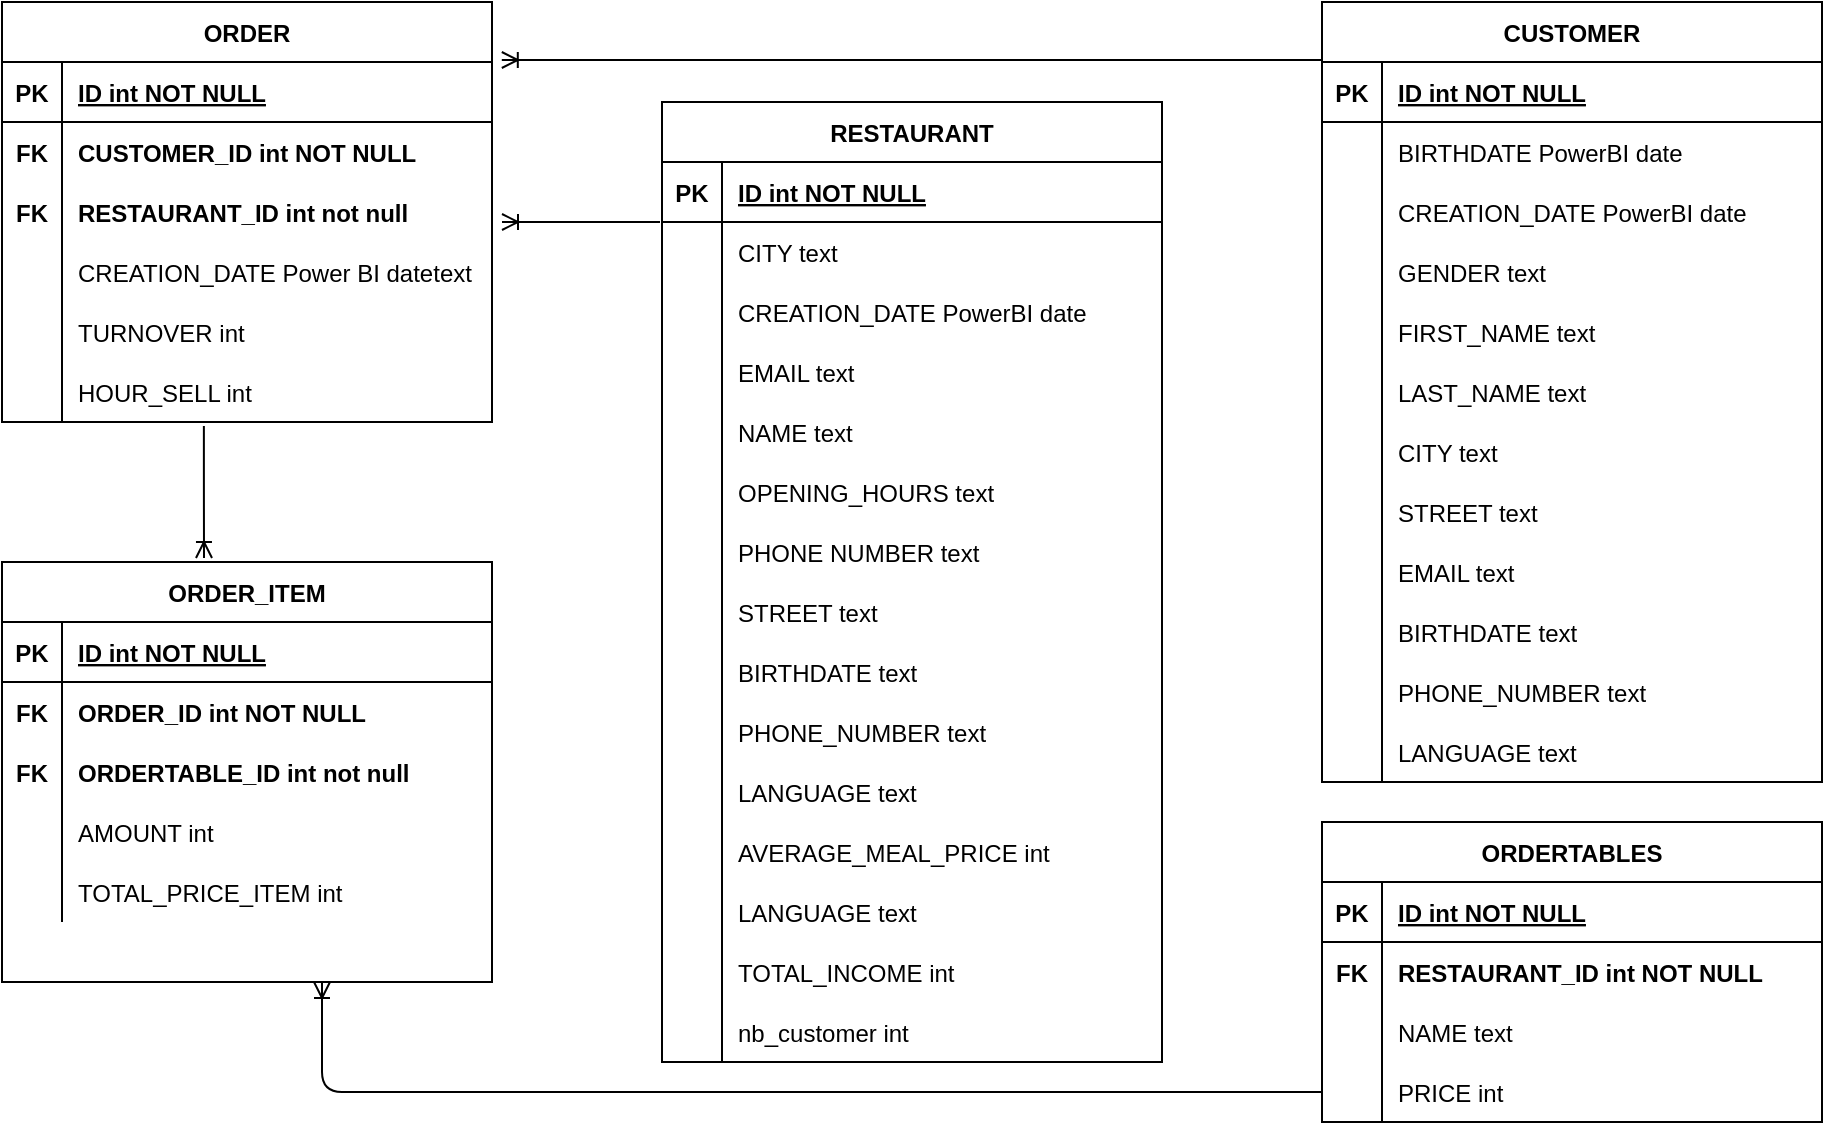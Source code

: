 <mxfile version="13.7.9" type="device"><diagram id="R2lEEEUBdFMjLlhIrx00" name="Page-1"><mxGraphModel dx="934" dy="414" grid="1" gridSize="10" guides="1" tooltips="1" connect="1" arrows="1" fold="1" page="1" pageScale="1" pageWidth="850" pageHeight="1100" math="0" shadow="0" extFonts="Permanent Marker^https://fonts.googleapis.com/css?family=Permanent+Marker"><root><mxCell id="0"/><mxCell id="1" parent="0"/><mxCell id="JNFX_p8XWVKPmZGVdR_Q-1" value="ORDER_ITEM" style="shape=table;startSize=30;container=1;collapsible=1;childLayout=tableLayout;fixedRows=1;rowLines=0;fontStyle=1;align=center;resizeLast=1;" parent="1" vertex="1"><mxGeometry x="160" y="400" width="245" height="210" as="geometry"/></mxCell><mxCell id="JNFX_p8XWVKPmZGVdR_Q-2" value="" style="shape=partialRectangle;collapsible=0;dropTarget=0;pointerEvents=0;fillColor=none;points=[[0,0.5],[1,0.5]];portConstraint=eastwest;top=0;left=0;right=0;bottom=1;" parent="JNFX_p8XWVKPmZGVdR_Q-1" vertex="1"><mxGeometry y="30" width="245" height="30" as="geometry"/></mxCell><mxCell id="JNFX_p8XWVKPmZGVdR_Q-3" value="PK" style="shape=partialRectangle;overflow=hidden;connectable=0;fillColor=none;top=0;left=0;bottom=0;right=0;fontStyle=1;" parent="JNFX_p8XWVKPmZGVdR_Q-2" vertex="1"><mxGeometry width="30" height="30" as="geometry"/></mxCell><mxCell id="JNFX_p8XWVKPmZGVdR_Q-4" value="ID int NOT NULL " style="shape=partialRectangle;overflow=hidden;connectable=0;fillColor=none;top=0;left=0;bottom=0;right=0;align=left;spacingLeft=6;fontStyle=5;" parent="JNFX_p8XWVKPmZGVdR_Q-2" vertex="1"><mxGeometry x="30" width="215" height="30" as="geometry"/></mxCell><mxCell id="JNFX_p8XWVKPmZGVdR_Q-5" value="" style="shape=partialRectangle;collapsible=0;dropTarget=0;pointerEvents=0;fillColor=none;points=[[0,0.5],[1,0.5]];portConstraint=eastwest;top=0;left=0;right=0;bottom=0;" parent="JNFX_p8XWVKPmZGVdR_Q-1" vertex="1"><mxGeometry y="60" width="245" height="30" as="geometry"/></mxCell><mxCell id="JNFX_p8XWVKPmZGVdR_Q-6" value="FK" style="shape=partialRectangle;overflow=hidden;connectable=0;fillColor=none;top=0;left=0;bottom=0;right=0;fontStyle=1" parent="JNFX_p8XWVKPmZGVdR_Q-5" vertex="1"><mxGeometry width="30" height="30" as="geometry"/></mxCell><mxCell id="JNFX_p8XWVKPmZGVdR_Q-7" value="ORDER_ID int NOT NULL" style="shape=partialRectangle;overflow=hidden;connectable=0;fillColor=none;top=0;left=0;bottom=0;right=0;align=left;spacingLeft=6;fontStyle=1" parent="JNFX_p8XWVKPmZGVdR_Q-5" vertex="1"><mxGeometry x="30" width="215" height="30" as="geometry"/></mxCell><mxCell id="JNFX_p8XWVKPmZGVdR_Q-8" value="" style="shape=partialRectangle;collapsible=0;dropTarget=0;pointerEvents=0;fillColor=none;points=[[0,0.5],[1,0.5]];portConstraint=eastwest;top=0;left=0;right=0;bottom=0;" parent="JNFX_p8XWVKPmZGVdR_Q-1" vertex="1"><mxGeometry y="90" width="245" height="30" as="geometry"/></mxCell><mxCell id="JNFX_p8XWVKPmZGVdR_Q-9" value="FK" style="shape=partialRectangle;overflow=hidden;connectable=0;fillColor=none;top=0;left=0;bottom=0;right=0;fontStyle=1" parent="JNFX_p8XWVKPmZGVdR_Q-8" vertex="1"><mxGeometry width="30" height="30" as="geometry"/></mxCell><mxCell id="JNFX_p8XWVKPmZGVdR_Q-10" value="ORDERTABLE_ID int not null" style="shape=partialRectangle;overflow=hidden;connectable=0;fillColor=none;top=0;left=0;bottom=0;right=0;align=left;spacingLeft=6;fontStyle=1" parent="JNFX_p8XWVKPmZGVdR_Q-8" vertex="1"><mxGeometry x="30" width="215" height="30" as="geometry"/></mxCell><mxCell id="JNFX_p8XWVKPmZGVdR_Q-11" value="" style="shape=partialRectangle;collapsible=0;dropTarget=0;pointerEvents=0;fillColor=none;points=[[0,0.5],[1,0.5]];portConstraint=eastwest;top=0;left=0;right=0;bottom=0;" parent="JNFX_p8XWVKPmZGVdR_Q-1" vertex="1"><mxGeometry y="120" width="245" height="30" as="geometry"/></mxCell><mxCell id="JNFX_p8XWVKPmZGVdR_Q-12" value="" style="shape=partialRectangle;overflow=hidden;connectable=0;fillColor=none;top=0;left=0;bottom=0;right=0;" parent="JNFX_p8XWVKPmZGVdR_Q-11" vertex="1"><mxGeometry width="30" height="30" as="geometry"/></mxCell><mxCell id="JNFX_p8XWVKPmZGVdR_Q-13" value="AMOUNT int" style="shape=partialRectangle;overflow=hidden;connectable=0;fillColor=none;top=0;left=0;bottom=0;right=0;align=left;spacingLeft=6;" parent="JNFX_p8XWVKPmZGVdR_Q-11" vertex="1"><mxGeometry x="30" width="215" height="30" as="geometry"/></mxCell><mxCell id="JNFX_p8XWVKPmZGVdR_Q-14" value="" style="shape=partialRectangle;collapsible=0;dropTarget=0;pointerEvents=0;fillColor=none;points=[[0,0.5],[1,0.5]];portConstraint=eastwest;top=0;left=0;right=0;bottom=0;" parent="JNFX_p8XWVKPmZGVdR_Q-1" vertex="1"><mxGeometry y="150" width="245" height="30" as="geometry"/></mxCell><mxCell id="JNFX_p8XWVKPmZGVdR_Q-15" value="" style="shape=partialRectangle;overflow=hidden;connectable=0;fillColor=none;top=0;left=0;bottom=0;right=0;" parent="JNFX_p8XWVKPmZGVdR_Q-14" vertex="1"><mxGeometry width="30" height="30" as="geometry"/></mxCell><mxCell id="JNFX_p8XWVKPmZGVdR_Q-16" value="TOTAL_PRICE_ITEM int" style="shape=partialRectangle;overflow=hidden;connectable=0;fillColor=none;top=0;left=0;bottom=0;right=0;align=left;spacingLeft=6;" parent="JNFX_p8XWVKPmZGVdR_Q-14" vertex="1"><mxGeometry x="30" width="215" height="30" as="geometry"/></mxCell><mxCell id="WgyFow9xx69quQtlcq83-114" value="" style="edgeStyle=elbowEdgeStyle;fontSize=12;html=1;endArrow=ERoneToMany;elbow=vertical;exitX=0.008;exitY=-0.033;exitDx=0;exitDy=0;exitPerimeter=0;entryX=1.02;entryY=-0.033;entryDx=0;entryDy=0;entryPerimeter=0;" parent="1" source="C-vyLk0tnHw3VtMMgP7b-3" target="WgyFow9xx69quQtlcq83-2" edge="1"><mxGeometry width="100" height="100" relative="1" as="geometry"><mxPoint x="810" y="150" as="sourcePoint"/><mxPoint x="410" y="140" as="targetPoint"/><Array as="points"><mxPoint x="620" y="149"/><mxPoint x="440" y="410"/></Array></mxGeometry></mxCell><mxCell id="JNFX_p8XWVKPmZGVdR_Q-17" value="" style="edgeStyle=elbowEdgeStyle;fontSize=12;html=1;endArrow=ERoneToMany;elbow=vertical;exitX=0.412;exitY=1.067;exitDx=0;exitDy=0;exitPerimeter=0;" parent="1" edge="1" source="qbh83k2LQvHZfN5TnBuP-1"><mxGeometry width="100" height="100" relative="1" as="geometry"><mxPoint x="261" y="364" as="sourcePoint"/><mxPoint x="261" y="398" as="targetPoint"/><Array as="points"><mxPoint x="380" y="364"/><mxPoint x="450" y="420"/></Array></mxGeometry></mxCell><mxCell id="C-vyLk0tnHw3VtMMgP7b-2" value="CUSTOMER" style="shape=table;startSize=30;container=1;collapsible=1;childLayout=tableLayout;fixedRows=1;rowLines=0;fontStyle=1;align=center;resizeLast=1;" parent="1" vertex="1"><mxGeometry x="820" y="120" width="250" height="390" as="geometry"><mxRectangle x="450" y="120" width="110" height="30" as="alternateBounds"/></mxGeometry></mxCell><mxCell id="C-vyLk0tnHw3VtMMgP7b-3" value="" style="shape=partialRectangle;collapsible=0;dropTarget=0;pointerEvents=0;fillColor=none;points=[[0,0.5],[1,0.5]];portConstraint=eastwest;top=0;left=0;right=0;bottom=1;" parent="C-vyLk0tnHw3VtMMgP7b-2" vertex="1"><mxGeometry y="30" width="250" height="30" as="geometry"/></mxCell><mxCell id="C-vyLk0tnHw3VtMMgP7b-4" value="PK" style="shape=partialRectangle;overflow=hidden;connectable=0;fillColor=none;top=0;left=0;bottom=0;right=0;fontStyle=1;" parent="C-vyLk0tnHw3VtMMgP7b-3" vertex="1"><mxGeometry width="30" height="30" as="geometry"/></mxCell><mxCell id="C-vyLk0tnHw3VtMMgP7b-5" value="ID int NOT NULL " style="shape=partialRectangle;overflow=hidden;connectable=0;fillColor=none;top=0;left=0;bottom=0;right=0;align=left;spacingLeft=6;fontStyle=5;" parent="C-vyLk0tnHw3VtMMgP7b-3" vertex="1"><mxGeometry x="30" width="220" height="30" as="geometry"/></mxCell><mxCell id="C-vyLk0tnHw3VtMMgP7b-6" value="" style="shape=partialRectangle;collapsible=0;dropTarget=0;pointerEvents=0;fillColor=none;points=[[0,0.5],[1,0.5]];portConstraint=eastwest;top=0;left=0;right=0;bottom=0;" parent="C-vyLk0tnHw3VtMMgP7b-2" vertex="1"><mxGeometry y="60" width="250" height="30" as="geometry"/></mxCell><mxCell id="C-vyLk0tnHw3VtMMgP7b-7" value="" style="shape=partialRectangle;overflow=hidden;connectable=0;fillColor=none;top=0;left=0;bottom=0;right=0;" parent="C-vyLk0tnHw3VtMMgP7b-6" vertex="1"><mxGeometry width="30" height="30" as="geometry"/></mxCell><mxCell id="C-vyLk0tnHw3VtMMgP7b-8" value="BIRTHDATE PowerBI date" style="shape=partialRectangle;overflow=hidden;connectable=0;fillColor=none;top=0;left=0;bottom=0;right=0;align=left;spacingLeft=6;" parent="C-vyLk0tnHw3VtMMgP7b-6" vertex="1"><mxGeometry x="30" width="220" height="30" as="geometry"/></mxCell><mxCell id="C-vyLk0tnHw3VtMMgP7b-9" value="" style="shape=partialRectangle;collapsible=0;dropTarget=0;pointerEvents=0;fillColor=none;points=[[0,0.5],[1,0.5]];portConstraint=eastwest;top=0;left=0;right=0;bottom=0;" parent="C-vyLk0tnHw3VtMMgP7b-2" vertex="1"><mxGeometry y="90" width="250" height="30" as="geometry"/></mxCell><mxCell id="C-vyLk0tnHw3VtMMgP7b-10" value="" style="shape=partialRectangle;overflow=hidden;connectable=0;fillColor=none;top=0;left=0;bottom=0;right=0;" parent="C-vyLk0tnHw3VtMMgP7b-9" vertex="1"><mxGeometry width="30" height="30" as="geometry"/></mxCell><mxCell id="C-vyLk0tnHw3VtMMgP7b-11" value="CREATION_DATE PowerBI date" style="shape=partialRectangle;overflow=hidden;connectable=0;fillColor=none;top=0;left=0;bottom=0;right=0;align=left;spacingLeft=6;" parent="C-vyLk0tnHw3VtMMgP7b-9" vertex="1"><mxGeometry x="30" width="220" height="30" as="geometry"/></mxCell><mxCell id="WgyFow9xx69quQtlcq83-53" value="" style="shape=partialRectangle;collapsible=0;dropTarget=0;pointerEvents=0;fillColor=none;points=[[0,0.5],[1,0.5]];portConstraint=eastwest;top=0;left=0;right=0;bottom=0;" parent="C-vyLk0tnHw3VtMMgP7b-2" vertex="1"><mxGeometry y="120" width="250" height="30" as="geometry"/></mxCell><mxCell id="WgyFow9xx69quQtlcq83-54" value="" style="shape=partialRectangle;overflow=hidden;connectable=0;fillColor=none;top=0;left=0;bottom=0;right=0;" parent="WgyFow9xx69quQtlcq83-53" vertex="1"><mxGeometry width="30" height="30" as="geometry"/></mxCell><mxCell id="WgyFow9xx69quQtlcq83-55" value="GENDER text" style="shape=partialRectangle;overflow=hidden;connectable=0;fillColor=none;top=0;left=0;bottom=0;right=0;align=left;spacingLeft=6;" parent="WgyFow9xx69quQtlcq83-53" vertex="1"><mxGeometry x="30" width="220" height="30" as="geometry"/></mxCell><mxCell id="WgyFow9xx69quQtlcq83-56" value="" style="shape=partialRectangle;collapsible=0;dropTarget=0;pointerEvents=0;fillColor=none;points=[[0,0.5],[1,0.5]];portConstraint=eastwest;top=0;left=0;right=0;bottom=0;" parent="C-vyLk0tnHw3VtMMgP7b-2" vertex="1"><mxGeometry y="150" width="250" height="30" as="geometry"/></mxCell><mxCell id="WgyFow9xx69quQtlcq83-57" value="" style="shape=partialRectangle;overflow=hidden;connectable=0;fillColor=none;top=0;left=0;bottom=0;right=0;" parent="WgyFow9xx69quQtlcq83-56" vertex="1"><mxGeometry width="30" height="30" as="geometry"/></mxCell><mxCell id="WgyFow9xx69quQtlcq83-58" value="FIRST_NAME text" style="shape=partialRectangle;overflow=hidden;connectable=0;fillColor=none;top=0;left=0;bottom=0;right=0;align=left;spacingLeft=6;" parent="WgyFow9xx69quQtlcq83-56" vertex="1"><mxGeometry x="30" width="220" height="30" as="geometry"/></mxCell><mxCell id="WgyFow9xx69quQtlcq83-59" value="" style="shape=partialRectangle;collapsible=0;dropTarget=0;pointerEvents=0;fillColor=none;points=[[0,0.5],[1,0.5]];portConstraint=eastwest;top=0;left=0;right=0;bottom=0;" parent="C-vyLk0tnHw3VtMMgP7b-2" vertex="1"><mxGeometry y="180" width="250" height="30" as="geometry"/></mxCell><mxCell id="WgyFow9xx69quQtlcq83-60" value="" style="shape=partialRectangle;overflow=hidden;connectable=0;fillColor=none;top=0;left=0;bottom=0;right=0;" parent="WgyFow9xx69quQtlcq83-59" vertex="1"><mxGeometry width="30" height="30" as="geometry"/></mxCell><mxCell id="WgyFow9xx69quQtlcq83-61" value="LAST_NAME text" style="shape=partialRectangle;overflow=hidden;connectable=0;fillColor=none;top=0;left=0;bottom=0;right=0;align=left;spacingLeft=6;" parent="WgyFow9xx69quQtlcq83-59" vertex="1"><mxGeometry x="30" width="220" height="30" as="geometry"/></mxCell><mxCell id="WgyFow9xx69quQtlcq83-81" value="" style="shape=partialRectangle;collapsible=0;dropTarget=0;pointerEvents=0;fillColor=none;points=[[0,0.5],[1,0.5]];portConstraint=eastwest;top=0;left=0;right=0;bottom=0;" parent="C-vyLk0tnHw3VtMMgP7b-2" vertex="1"><mxGeometry y="210" width="250" height="30" as="geometry"/></mxCell><mxCell id="WgyFow9xx69quQtlcq83-82" value="" style="shape=partialRectangle;overflow=hidden;connectable=0;fillColor=none;top=0;left=0;bottom=0;right=0;" parent="WgyFow9xx69quQtlcq83-81" vertex="1"><mxGeometry width="30" height="30" as="geometry"/></mxCell><mxCell id="WgyFow9xx69quQtlcq83-83" value="CITY text" style="shape=partialRectangle;overflow=hidden;connectable=0;fillColor=none;top=0;left=0;bottom=0;right=0;align=left;spacingLeft=6;" parent="WgyFow9xx69quQtlcq83-81" vertex="1"><mxGeometry x="30" width="220" height="30" as="geometry"/></mxCell><mxCell id="WgyFow9xx69quQtlcq83-84" value="" style="shape=partialRectangle;collapsible=0;dropTarget=0;pointerEvents=0;fillColor=none;points=[[0,0.5],[1,0.5]];portConstraint=eastwest;top=0;left=0;right=0;bottom=0;" parent="C-vyLk0tnHw3VtMMgP7b-2" vertex="1"><mxGeometry y="240" width="250" height="30" as="geometry"/></mxCell><mxCell id="WgyFow9xx69quQtlcq83-85" value="" style="shape=partialRectangle;overflow=hidden;connectable=0;fillColor=none;top=0;left=0;bottom=0;right=0;" parent="WgyFow9xx69quQtlcq83-84" vertex="1"><mxGeometry width="30" height="30" as="geometry"/></mxCell><mxCell id="WgyFow9xx69quQtlcq83-86" value="STREET text" style="shape=partialRectangle;overflow=hidden;connectable=0;fillColor=none;top=0;left=0;bottom=0;right=0;align=left;spacingLeft=6;" parent="WgyFow9xx69quQtlcq83-84" vertex="1"><mxGeometry x="30" width="220" height="30" as="geometry"/></mxCell><mxCell id="WgyFow9xx69quQtlcq83-87" value="" style="shape=partialRectangle;collapsible=0;dropTarget=0;pointerEvents=0;fillColor=none;points=[[0,0.5],[1,0.5]];portConstraint=eastwest;top=0;left=0;right=0;bottom=0;" parent="C-vyLk0tnHw3VtMMgP7b-2" vertex="1"><mxGeometry y="270" width="250" height="30" as="geometry"/></mxCell><mxCell id="WgyFow9xx69quQtlcq83-88" value="" style="shape=partialRectangle;overflow=hidden;connectable=0;fillColor=none;top=0;left=0;bottom=0;right=0;" parent="WgyFow9xx69quQtlcq83-87" vertex="1"><mxGeometry width="30" height="30" as="geometry"/></mxCell><mxCell id="WgyFow9xx69quQtlcq83-89" value="EMAIL text" style="shape=partialRectangle;overflow=hidden;connectable=0;fillColor=none;top=0;left=0;bottom=0;right=0;align=left;spacingLeft=6;" parent="WgyFow9xx69quQtlcq83-87" vertex="1"><mxGeometry x="30" width="220" height="30" as="geometry"/></mxCell><mxCell id="WgyFow9xx69quQtlcq83-90" value="" style="shape=partialRectangle;collapsible=0;dropTarget=0;pointerEvents=0;fillColor=none;points=[[0,0.5],[1,0.5]];portConstraint=eastwest;top=0;left=0;right=0;bottom=0;" parent="C-vyLk0tnHw3VtMMgP7b-2" vertex="1"><mxGeometry y="300" width="250" height="30" as="geometry"/></mxCell><mxCell id="WgyFow9xx69quQtlcq83-91" value="" style="shape=partialRectangle;overflow=hidden;connectable=0;fillColor=none;top=0;left=0;bottom=0;right=0;" parent="WgyFow9xx69quQtlcq83-90" vertex="1"><mxGeometry width="30" height="30" as="geometry"/></mxCell><mxCell id="WgyFow9xx69quQtlcq83-92" value="BIRTHDATE text" style="shape=partialRectangle;overflow=hidden;connectable=0;fillColor=none;top=0;left=0;bottom=0;right=0;align=left;spacingLeft=6;" parent="WgyFow9xx69quQtlcq83-90" vertex="1"><mxGeometry x="30" width="220" height="30" as="geometry"/></mxCell><mxCell id="WgyFow9xx69quQtlcq83-93" value="" style="shape=partialRectangle;collapsible=0;dropTarget=0;pointerEvents=0;fillColor=none;points=[[0,0.5],[1,0.5]];portConstraint=eastwest;top=0;left=0;right=0;bottom=0;" parent="C-vyLk0tnHw3VtMMgP7b-2" vertex="1"><mxGeometry y="330" width="250" height="30" as="geometry"/></mxCell><mxCell id="WgyFow9xx69quQtlcq83-94" value="" style="shape=partialRectangle;overflow=hidden;connectable=0;fillColor=none;top=0;left=0;bottom=0;right=0;" parent="WgyFow9xx69quQtlcq83-93" vertex="1"><mxGeometry width="30" height="30" as="geometry"/></mxCell><mxCell id="WgyFow9xx69quQtlcq83-95" value="PHONE_NUMBER text" style="shape=partialRectangle;overflow=hidden;connectable=0;fillColor=none;top=0;left=0;bottom=0;right=0;align=left;spacingLeft=6;" parent="WgyFow9xx69quQtlcq83-93" vertex="1"><mxGeometry x="30" width="220" height="30" as="geometry"/></mxCell><mxCell id="WgyFow9xx69quQtlcq83-96" value="" style="shape=partialRectangle;collapsible=0;dropTarget=0;pointerEvents=0;fillColor=none;points=[[0,0.5],[1,0.5]];portConstraint=eastwest;top=0;left=0;right=0;bottom=0;" parent="C-vyLk0tnHw3VtMMgP7b-2" vertex="1"><mxGeometry y="360" width="250" height="30" as="geometry"/></mxCell><mxCell id="WgyFow9xx69quQtlcq83-97" value="" style="shape=partialRectangle;overflow=hidden;connectable=0;fillColor=none;top=0;left=0;bottom=0;right=0;" parent="WgyFow9xx69quQtlcq83-96" vertex="1"><mxGeometry width="30" height="30" as="geometry"/></mxCell><mxCell id="WgyFow9xx69quQtlcq83-98" value="LANGUAGE text" style="shape=partialRectangle;overflow=hidden;connectable=0;fillColor=none;top=0;left=0;bottom=0;right=0;align=left;spacingLeft=6;" parent="WgyFow9xx69quQtlcq83-96" vertex="1"><mxGeometry x="30" width="220" height="30" as="geometry"/></mxCell><mxCell id="JNFX_p8XWVKPmZGVdR_Q-19" value="RESTAURANT" style="shape=table;startSize=30;container=1;collapsible=1;childLayout=tableLayout;fixedRows=1;rowLines=0;fontStyle=1;align=center;resizeLast=1;" parent="1" vertex="1"><mxGeometry x="490" y="170" width="250" height="480" as="geometry"><mxRectangle x="450" y="120" width="110" height="30" as="alternateBounds"/></mxGeometry></mxCell><mxCell id="JNFX_p8XWVKPmZGVdR_Q-20" value="" style="shape=partialRectangle;collapsible=0;dropTarget=0;pointerEvents=0;fillColor=none;points=[[0,0.5],[1,0.5]];portConstraint=eastwest;top=0;left=0;right=0;bottom=1;" parent="JNFX_p8XWVKPmZGVdR_Q-19" vertex="1"><mxGeometry y="30" width="250" height="30" as="geometry"/></mxCell><mxCell id="JNFX_p8XWVKPmZGVdR_Q-21" value="PK" style="shape=partialRectangle;overflow=hidden;connectable=0;fillColor=none;top=0;left=0;bottom=0;right=0;fontStyle=1;" parent="JNFX_p8XWVKPmZGVdR_Q-20" vertex="1"><mxGeometry width="30" height="30" as="geometry"/></mxCell><mxCell id="JNFX_p8XWVKPmZGVdR_Q-22" value="ID int NOT NULL " style="shape=partialRectangle;overflow=hidden;connectable=0;fillColor=none;top=0;left=0;bottom=0;right=0;align=left;spacingLeft=6;fontStyle=5;" parent="JNFX_p8XWVKPmZGVdR_Q-20" vertex="1"><mxGeometry x="30" width="220" height="30" as="geometry"/></mxCell><mxCell id="JNFX_p8XWVKPmZGVdR_Q-23" value="" style="shape=partialRectangle;collapsible=0;dropTarget=0;pointerEvents=0;fillColor=none;points=[[0,0.5],[1,0.5]];portConstraint=eastwest;top=0;left=0;right=0;bottom=0;" parent="JNFX_p8XWVKPmZGVdR_Q-19" vertex="1"><mxGeometry y="60" width="250" height="30" as="geometry"/></mxCell><mxCell id="JNFX_p8XWVKPmZGVdR_Q-24" value="" style="shape=partialRectangle;overflow=hidden;connectable=0;fillColor=none;top=0;left=0;bottom=0;right=0;" parent="JNFX_p8XWVKPmZGVdR_Q-23" vertex="1"><mxGeometry width="30" height="30" as="geometry"/></mxCell><mxCell id="JNFX_p8XWVKPmZGVdR_Q-25" value="CITY text" style="shape=partialRectangle;overflow=hidden;connectable=0;fillColor=none;top=0;left=0;bottom=0;right=0;align=left;spacingLeft=6;" parent="JNFX_p8XWVKPmZGVdR_Q-23" vertex="1"><mxGeometry x="30" width="220" height="30" as="geometry"/></mxCell><mxCell id="JNFX_p8XWVKPmZGVdR_Q-26" value="" style="shape=partialRectangle;collapsible=0;dropTarget=0;pointerEvents=0;fillColor=none;points=[[0,0.5],[1,0.5]];portConstraint=eastwest;top=0;left=0;right=0;bottom=0;" parent="JNFX_p8XWVKPmZGVdR_Q-19" vertex="1"><mxGeometry y="90" width="250" height="30" as="geometry"/></mxCell><mxCell id="JNFX_p8XWVKPmZGVdR_Q-27" value="" style="shape=partialRectangle;overflow=hidden;connectable=0;fillColor=none;top=0;left=0;bottom=0;right=0;" parent="JNFX_p8XWVKPmZGVdR_Q-26" vertex="1"><mxGeometry width="30" height="30" as="geometry"/></mxCell><mxCell id="JNFX_p8XWVKPmZGVdR_Q-28" value="CREATION_DATE PowerBI date" style="shape=partialRectangle;overflow=hidden;connectable=0;fillColor=none;top=0;left=0;bottom=0;right=0;align=left;spacingLeft=6;" parent="JNFX_p8XWVKPmZGVdR_Q-26" vertex="1"><mxGeometry x="30" width="220" height="30" as="geometry"/></mxCell><mxCell id="JNFX_p8XWVKPmZGVdR_Q-29" value="" style="shape=partialRectangle;collapsible=0;dropTarget=0;pointerEvents=0;fillColor=none;points=[[0,0.5],[1,0.5]];portConstraint=eastwest;top=0;left=0;right=0;bottom=0;" parent="JNFX_p8XWVKPmZGVdR_Q-19" vertex="1"><mxGeometry y="120" width="250" height="30" as="geometry"/></mxCell><mxCell id="JNFX_p8XWVKPmZGVdR_Q-30" value="" style="shape=partialRectangle;overflow=hidden;connectable=0;fillColor=none;top=0;left=0;bottom=0;right=0;" parent="JNFX_p8XWVKPmZGVdR_Q-29" vertex="1"><mxGeometry width="30" height="30" as="geometry"/></mxCell><mxCell id="JNFX_p8XWVKPmZGVdR_Q-31" value="EMAIL text" style="shape=partialRectangle;overflow=hidden;connectable=0;fillColor=none;top=0;left=0;bottom=0;right=0;align=left;spacingLeft=6;" parent="JNFX_p8XWVKPmZGVdR_Q-29" vertex="1"><mxGeometry x="30" width="220" height="30" as="geometry"/></mxCell><mxCell id="JNFX_p8XWVKPmZGVdR_Q-32" value="" style="shape=partialRectangle;collapsible=0;dropTarget=0;pointerEvents=0;fillColor=none;points=[[0,0.5],[1,0.5]];portConstraint=eastwest;top=0;left=0;right=0;bottom=0;" parent="JNFX_p8XWVKPmZGVdR_Q-19" vertex="1"><mxGeometry y="150" width="250" height="30" as="geometry"/></mxCell><mxCell id="JNFX_p8XWVKPmZGVdR_Q-33" value="" style="shape=partialRectangle;overflow=hidden;connectable=0;fillColor=none;top=0;left=0;bottom=0;right=0;" parent="JNFX_p8XWVKPmZGVdR_Q-32" vertex="1"><mxGeometry width="30" height="30" as="geometry"/></mxCell><mxCell id="JNFX_p8XWVKPmZGVdR_Q-34" value="NAME text" style="shape=partialRectangle;overflow=hidden;connectable=0;fillColor=none;top=0;left=0;bottom=0;right=0;align=left;spacingLeft=6;" parent="JNFX_p8XWVKPmZGVdR_Q-32" vertex="1"><mxGeometry x="30" width="220" height="30" as="geometry"/></mxCell><mxCell id="JNFX_p8XWVKPmZGVdR_Q-35" value="" style="shape=partialRectangle;collapsible=0;dropTarget=0;pointerEvents=0;fillColor=none;points=[[0,0.5],[1,0.5]];portConstraint=eastwest;top=0;left=0;right=0;bottom=0;" parent="JNFX_p8XWVKPmZGVdR_Q-19" vertex="1"><mxGeometry y="180" width="250" height="30" as="geometry"/></mxCell><mxCell id="JNFX_p8XWVKPmZGVdR_Q-36" value="" style="shape=partialRectangle;overflow=hidden;connectable=0;fillColor=none;top=0;left=0;bottom=0;right=0;" parent="JNFX_p8XWVKPmZGVdR_Q-35" vertex="1"><mxGeometry width="30" height="30" as="geometry"/></mxCell><mxCell id="JNFX_p8XWVKPmZGVdR_Q-37" value="OPENING_HOURS text" style="shape=partialRectangle;overflow=hidden;connectable=0;fillColor=none;top=0;left=0;bottom=0;right=0;align=left;spacingLeft=6;" parent="JNFX_p8XWVKPmZGVdR_Q-35" vertex="1"><mxGeometry x="30" width="220" height="30" as="geometry"/></mxCell><mxCell id="JNFX_p8XWVKPmZGVdR_Q-38" value="" style="shape=partialRectangle;collapsible=0;dropTarget=0;pointerEvents=0;fillColor=none;points=[[0,0.5],[1,0.5]];portConstraint=eastwest;top=0;left=0;right=0;bottom=0;" parent="JNFX_p8XWVKPmZGVdR_Q-19" vertex="1"><mxGeometry y="210" width="250" height="30" as="geometry"/></mxCell><mxCell id="JNFX_p8XWVKPmZGVdR_Q-39" value="" style="shape=partialRectangle;overflow=hidden;connectable=0;fillColor=none;top=0;left=0;bottom=0;right=0;" parent="JNFX_p8XWVKPmZGVdR_Q-38" vertex="1"><mxGeometry width="30" height="30" as="geometry"/></mxCell><mxCell id="JNFX_p8XWVKPmZGVdR_Q-40" value="PHONE NUMBER text" style="shape=partialRectangle;overflow=hidden;connectable=0;fillColor=none;top=0;left=0;bottom=0;right=0;align=left;spacingLeft=6;" parent="JNFX_p8XWVKPmZGVdR_Q-38" vertex="1"><mxGeometry x="30" width="220" height="30" as="geometry"/></mxCell><mxCell id="JNFX_p8XWVKPmZGVdR_Q-41" value="" style="shape=partialRectangle;collapsible=0;dropTarget=0;pointerEvents=0;fillColor=none;points=[[0,0.5],[1,0.5]];portConstraint=eastwest;top=0;left=0;right=0;bottom=0;" parent="JNFX_p8XWVKPmZGVdR_Q-19" vertex="1"><mxGeometry y="240" width="250" height="30" as="geometry"/></mxCell><mxCell id="JNFX_p8XWVKPmZGVdR_Q-42" value="" style="shape=partialRectangle;overflow=hidden;connectable=0;fillColor=none;top=0;left=0;bottom=0;right=0;" parent="JNFX_p8XWVKPmZGVdR_Q-41" vertex="1"><mxGeometry width="30" height="30" as="geometry"/></mxCell><mxCell id="JNFX_p8XWVKPmZGVdR_Q-43" value="STREET text" style="shape=partialRectangle;overflow=hidden;connectable=0;fillColor=none;top=0;left=0;bottom=0;right=0;align=left;spacingLeft=6;" parent="JNFX_p8XWVKPmZGVdR_Q-41" vertex="1"><mxGeometry x="30" width="220" height="30" as="geometry"/></mxCell><mxCell id="JNFX_p8XWVKPmZGVdR_Q-47" value="" style="shape=partialRectangle;collapsible=0;dropTarget=0;pointerEvents=0;fillColor=none;points=[[0,0.5],[1,0.5]];portConstraint=eastwest;top=0;left=0;right=0;bottom=0;" parent="JNFX_p8XWVKPmZGVdR_Q-19" vertex="1"><mxGeometry y="270" width="250" height="30" as="geometry"/></mxCell><mxCell id="JNFX_p8XWVKPmZGVdR_Q-48" value="" style="shape=partialRectangle;overflow=hidden;connectable=0;fillColor=none;top=0;left=0;bottom=0;right=0;" parent="JNFX_p8XWVKPmZGVdR_Q-47" vertex="1"><mxGeometry width="30" height="30" as="geometry"/></mxCell><mxCell id="JNFX_p8XWVKPmZGVdR_Q-49" value="BIRTHDATE text" style="shape=partialRectangle;overflow=hidden;connectable=0;fillColor=none;top=0;left=0;bottom=0;right=0;align=left;spacingLeft=6;" parent="JNFX_p8XWVKPmZGVdR_Q-47" vertex="1"><mxGeometry x="30" width="220" height="30" as="geometry"/></mxCell><mxCell id="JNFX_p8XWVKPmZGVdR_Q-50" value="" style="shape=partialRectangle;collapsible=0;dropTarget=0;pointerEvents=0;fillColor=none;points=[[0,0.5],[1,0.5]];portConstraint=eastwest;top=0;left=0;right=0;bottom=0;" parent="JNFX_p8XWVKPmZGVdR_Q-19" vertex="1"><mxGeometry y="300" width="250" height="30" as="geometry"/></mxCell><mxCell id="JNFX_p8XWVKPmZGVdR_Q-51" value="" style="shape=partialRectangle;overflow=hidden;connectable=0;fillColor=none;top=0;left=0;bottom=0;right=0;" parent="JNFX_p8XWVKPmZGVdR_Q-50" vertex="1"><mxGeometry width="30" height="30" as="geometry"/></mxCell><mxCell id="JNFX_p8XWVKPmZGVdR_Q-52" value="PHONE_NUMBER text" style="shape=partialRectangle;overflow=hidden;connectable=0;fillColor=none;top=0;left=0;bottom=0;right=0;align=left;spacingLeft=6;" parent="JNFX_p8XWVKPmZGVdR_Q-50" vertex="1"><mxGeometry x="30" width="220" height="30" as="geometry"/></mxCell><mxCell id="JNFX_p8XWVKPmZGVdR_Q-53" value="" style="shape=partialRectangle;collapsible=0;dropTarget=0;pointerEvents=0;fillColor=none;points=[[0,0.5],[1,0.5]];portConstraint=eastwest;top=0;left=0;right=0;bottom=0;" parent="JNFX_p8XWVKPmZGVdR_Q-19" vertex="1"><mxGeometry y="330" width="250" height="30" as="geometry"/></mxCell><mxCell id="JNFX_p8XWVKPmZGVdR_Q-54" value="" style="shape=partialRectangle;overflow=hidden;connectable=0;fillColor=none;top=0;left=0;bottom=0;right=0;" parent="JNFX_p8XWVKPmZGVdR_Q-53" vertex="1"><mxGeometry width="30" height="30" as="geometry"/></mxCell><mxCell id="JNFX_p8XWVKPmZGVdR_Q-55" value="LANGUAGE text" style="shape=partialRectangle;overflow=hidden;connectable=0;fillColor=none;top=0;left=0;bottom=0;right=0;align=left;spacingLeft=6;" parent="JNFX_p8XWVKPmZGVdR_Q-53" vertex="1"><mxGeometry x="30" width="220" height="30" as="geometry"/></mxCell><mxCell id="qbh83k2LQvHZfN5TnBuP-4" value="" style="shape=partialRectangle;collapsible=0;dropTarget=0;pointerEvents=0;fillColor=none;points=[[0,0.5],[1,0.5]];portConstraint=eastwest;top=0;left=0;right=0;bottom=0;" vertex="1" parent="JNFX_p8XWVKPmZGVdR_Q-19"><mxGeometry y="360" width="250" height="30" as="geometry"/></mxCell><mxCell id="qbh83k2LQvHZfN5TnBuP-5" value="" style="shape=partialRectangle;overflow=hidden;connectable=0;fillColor=none;top=0;left=0;bottom=0;right=0;" vertex="1" parent="qbh83k2LQvHZfN5TnBuP-4"><mxGeometry width="30" height="30" as="geometry"/></mxCell><mxCell id="qbh83k2LQvHZfN5TnBuP-6" value="AVERAGE_MEAL_PRICE int" style="shape=partialRectangle;overflow=hidden;connectable=0;fillColor=none;top=0;left=0;bottom=0;right=0;align=left;spacingLeft=6;" vertex="1" parent="qbh83k2LQvHZfN5TnBuP-4"><mxGeometry x="30" width="220" height="30" as="geometry"/></mxCell><mxCell id="qbh83k2LQvHZfN5TnBuP-7" value="" style="shape=partialRectangle;collapsible=0;dropTarget=0;pointerEvents=0;fillColor=none;points=[[0,0.5],[1,0.5]];portConstraint=eastwest;top=0;left=0;right=0;bottom=0;" vertex="1" parent="JNFX_p8XWVKPmZGVdR_Q-19"><mxGeometry y="390" width="250" height="30" as="geometry"/></mxCell><mxCell id="qbh83k2LQvHZfN5TnBuP-8" value="" style="shape=partialRectangle;overflow=hidden;connectable=0;fillColor=none;top=0;left=0;bottom=0;right=0;" vertex="1" parent="qbh83k2LQvHZfN5TnBuP-7"><mxGeometry width="30" height="30" as="geometry"/></mxCell><mxCell id="qbh83k2LQvHZfN5TnBuP-9" value="LANGUAGE text" style="shape=partialRectangle;overflow=hidden;connectable=0;fillColor=none;top=0;left=0;bottom=0;right=0;align=left;spacingLeft=6;" vertex="1" parent="qbh83k2LQvHZfN5TnBuP-7"><mxGeometry x="30" width="220" height="30" as="geometry"/></mxCell><mxCell id="JNFX_p8XWVKPmZGVdR_Q-44" value="" style="shape=partialRectangle;collapsible=0;dropTarget=0;pointerEvents=0;fillColor=none;points=[[0,0.5],[1,0.5]];portConstraint=eastwest;top=0;left=0;right=0;bottom=0;" parent="JNFX_p8XWVKPmZGVdR_Q-19" vertex="1"><mxGeometry y="420" width="250" height="30" as="geometry"/></mxCell><mxCell id="JNFX_p8XWVKPmZGVdR_Q-45" value="" style="shape=partialRectangle;overflow=hidden;connectable=0;fillColor=none;top=0;left=0;bottom=0;right=0;" parent="JNFX_p8XWVKPmZGVdR_Q-44" vertex="1"><mxGeometry width="30" height="30" as="geometry"/></mxCell><mxCell id="JNFX_p8XWVKPmZGVdR_Q-46" value="TOTAL_INCOME int" style="shape=partialRectangle;overflow=hidden;connectable=0;fillColor=none;top=0;left=0;bottom=0;right=0;align=left;spacingLeft=6;" parent="JNFX_p8XWVKPmZGVdR_Q-44" vertex="1"><mxGeometry x="30" width="220" height="30" as="geometry"/></mxCell><mxCell id="qbh83k2LQvHZfN5TnBuP-10" value="" style="shape=partialRectangle;collapsible=0;dropTarget=0;pointerEvents=0;fillColor=none;points=[[0,0.5],[1,0.5]];portConstraint=eastwest;top=0;left=0;right=0;bottom=0;" vertex="1" parent="JNFX_p8XWVKPmZGVdR_Q-19"><mxGeometry y="450" width="250" height="30" as="geometry"/></mxCell><mxCell id="qbh83k2LQvHZfN5TnBuP-11" value="" style="shape=partialRectangle;overflow=hidden;connectable=0;fillColor=none;top=0;left=0;bottom=0;right=0;" vertex="1" parent="qbh83k2LQvHZfN5TnBuP-10"><mxGeometry width="30" height="30" as="geometry"/></mxCell><mxCell id="qbh83k2LQvHZfN5TnBuP-12" value="nb_customer int" style="shape=partialRectangle;overflow=hidden;connectable=0;fillColor=none;top=0;left=0;bottom=0;right=0;align=left;spacingLeft=6;" vertex="1" parent="qbh83k2LQvHZfN5TnBuP-10"><mxGeometry x="30" width="220" height="30" as="geometry"/></mxCell><mxCell id="JNFX_p8XWVKPmZGVdR_Q-18" value="" style="edgeStyle=elbowEdgeStyle;fontSize=12;html=1;endArrow=ERoneToMany;elbow=vertical;exitX=0;exitY=0.5;exitDx=0;exitDy=0;" parent="1" source="WgyFow9xx69quQtlcq83-25" edge="1"><mxGeometry width="100" height="100" relative="1" as="geometry"><mxPoint x="285" y="650" as="sourcePoint"/><mxPoint x="320" y="610" as="targetPoint"/><Array as="points"><mxPoint x="560" y="665"/><mxPoint x="460" y="430"/></Array></mxGeometry></mxCell><mxCell id="JNFX_p8XWVKPmZGVdR_Q-56" value="" style="edgeStyle=elbowEdgeStyle;fontSize=12;html=1;endArrow=ERoneToMany;elbow=vertical;exitX=-0.004;exitY=0;exitDx=0;exitDy=0;exitPerimeter=0;" parent="1" source="JNFX_p8XWVKPmZGVdR_Q-23" edge="1"><mxGeometry width="100" height="100" relative="1" as="geometry"><mxPoint x="460" y="580" as="sourcePoint"/><mxPoint x="410" y="230" as="targetPoint"/><Array as="points"><mxPoint x="450" y="230"/></Array></mxGeometry></mxCell><mxCell id="WgyFow9xx69quQtlcq83-1" value="ORDER" style="shape=table;startSize=30;container=1;collapsible=1;childLayout=tableLayout;fixedRows=1;rowLines=0;fontStyle=1;align=center;resizeLast=1;" parent="1" vertex="1"><mxGeometry x="160" y="120" width="245" height="210" as="geometry"/></mxCell><mxCell id="WgyFow9xx69quQtlcq83-2" value="" style="shape=partialRectangle;collapsible=0;dropTarget=0;pointerEvents=0;fillColor=none;points=[[0,0.5],[1,0.5]];portConstraint=eastwest;top=0;left=0;right=0;bottom=1;" parent="WgyFow9xx69quQtlcq83-1" vertex="1"><mxGeometry y="30" width="245" height="30" as="geometry"/></mxCell><mxCell id="WgyFow9xx69quQtlcq83-3" value="PK" style="shape=partialRectangle;overflow=hidden;connectable=0;fillColor=none;top=0;left=0;bottom=0;right=0;fontStyle=1;" parent="WgyFow9xx69quQtlcq83-2" vertex="1"><mxGeometry width="30" height="30" as="geometry"/></mxCell><mxCell id="WgyFow9xx69quQtlcq83-4" value="ID int NOT NULL " style="shape=partialRectangle;overflow=hidden;connectable=0;fillColor=none;top=0;left=0;bottom=0;right=0;align=left;spacingLeft=6;fontStyle=5;" parent="WgyFow9xx69quQtlcq83-2" vertex="1"><mxGeometry x="30" width="215" height="30" as="geometry"/></mxCell><mxCell id="WgyFow9xx69quQtlcq83-104" value="" style="shape=partialRectangle;collapsible=0;dropTarget=0;pointerEvents=0;fillColor=none;points=[[0,0.5],[1,0.5]];portConstraint=eastwest;top=0;left=0;right=0;bottom=0;" parent="WgyFow9xx69quQtlcq83-1" vertex="1"><mxGeometry y="60" width="245" height="30" as="geometry"/></mxCell><mxCell id="WgyFow9xx69quQtlcq83-105" value="FK" style="shape=partialRectangle;overflow=hidden;connectable=0;fillColor=none;top=0;left=0;bottom=0;right=0;fontStyle=1" parent="WgyFow9xx69quQtlcq83-104" vertex="1"><mxGeometry width="30" height="30" as="geometry"/></mxCell><mxCell id="WgyFow9xx69quQtlcq83-106" value="CUSTOMER_ID int NOT NULL" style="shape=partialRectangle;overflow=hidden;connectable=0;fillColor=none;top=0;left=0;bottom=0;right=0;align=left;spacingLeft=6;fontStyle=1" parent="WgyFow9xx69quQtlcq83-104" vertex="1"><mxGeometry x="30" width="215" height="30" as="geometry"/></mxCell><mxCell id="WgyFow9xx69quQtlcq83-107" value="" style="shape=partialRectangle;collapsible=0;dropTarget=0;pointerEvents=0;fillColor=none;points=[[0,0.5],[1,0.5]];portConstraint=eastwest;top=0;left=0;right=0;bottom=0;" parent="WgyFow9xx69quQtlcq83-1" vertex="1"><mxGeometry y="90" width="245" height="30" as="geometry"/></mxCell><mxCell id="WgyFow9xx69quQtlcq83-108" value="FK" style="shape=partialRectangle;overflow=hidden;connectable=0;fillColor=none;top=0;left=0;bottom=0;right=0;fontStyle=1" parent="WgyFow9xx69quQtlcq83-107" vertex="1"><mxGeometry width="30" height="30" as="geometry"/></mxCell><mxCell id="WgyFow9xx69quQtlcq83-109" value="RESTAURANT_ID int not null" style="shape=partialRectangle;overflow=hidden;connectable=0;fillColor=none;top=0;left=0;bottom=0;right=0;align=left;spacingLeft=6;fontStyle=1" parent="WgyFow9xx69quQtlcq83-107" vertex="1"><mxGeometry x="30" width="215" height="30" as="geometry"/></mxCell><mxCell id="WgyFow9xx69quQtlcq83-5" value="" style="shape=partialRectangle;collapsible=0;dropTarget=0;pointerEvents=0;fillColor=none;points=[[0,0.5],[1,0.5]];portConstraint=eastwest;top=0;left=0;right=0;bottom=0;" parent="WgyFow9xx69quQtlcq83-1" vertex="1"><mxGeometry y="120" width="245" height="30" as="geometry"/></mxCell><mxCell id="WgyFow9xx69quQtlcq83-6" value="" style="shape=partialRectangle;overflow=hidden;connectable=0;fillColor=none;top=0;left=0;bottom=0;right=0;" parent="WgyFow9xx69quQtlcq83-5" vertex="1"><mxGeometry width="30" height="30" as="geometry"/></mxCell><mxCell id="WgyFow9xx69quQtlcq83-7" value="CREATION_DATE Power BI datetext" style="shape=partialRectangle;overflow=hidden;connectable=0;fillColor=none;top=0;left=0;bottom=0;right=0;align=left;spacingLeft=6;" parent="WgyFow9xx69quQtlcq83-5" vertex="1"><mxGeometry x="30" width="215" height="30" as="geometry"/></mxCell><mxCell id="WgyFow9xx69quQtlcq83-110" value="" style="shape=partialRectangle;collapsible=0;dropTarget=0;pointerEvents=0;fillColor=none;points=[[0,0.5],[1,0.5]];portConstraint=eastwest;top=0;left=0;right=0;bottom=0;" parent="WgyFow9xx69quQtlcq83-1" vertex="1"><mxGeometry y="150" width="245" height="30" as="geometry"/></mxCell><mxCell id="WgyFow9xx69quQtlcq83-111" value="" style="shape=partialRectangle;overflow=hidden;connectable=0;fillColor=none;top=0;left=0;bottom=0;right=0;" parent="WgyFow9xx69quQtlcq83-110" vertex="1"><mxGeometry width="30" height="30" as="geometry"/></mxCell><mxCell id="WgyFow9xx69quQtlcq83-112" value="TURNOVER int" style="shape=partialRectangle;overflow=hidden;connectable=0;fillColor=none;top=0;left=0;bottom=0;right=0;align=left;spacingLeft=6;" parent="WgyFow9xx69quQtlcq83-110" vertex="1"><mxGeometry x="30" width="215" height="30" as="geometry"/></mxCell><mxCell id="qbh83k2LQvHZfN5TnBuP-1" value="" style="shape=partialRectangle;collapsible=0;dropTarget=0;pointerEvents=0;fillColor=none;points=[[0,0.5],[1,0.5]];portConstraint=eastwest;top=0;left=0;right=0;bottom=0;" vertex="1" parent="WgyFow9xx69quQtlcq83-1"><mxGeometry y="180" width="245" height="30" as="geometry"/></mxCell><mxCell id="qbh83k2LQvHZfN5TnBuP-2" value="" style="shape=partialRectangle;overflow=hidden;connectable=0;fillColor=none;top=0;left=0;bottom=0;right=0;" vertex="1" parent="qbh83k2LQvHZfN5TnBuP-1"><mxGeometry width="30" height="30" as="geometry"/></mxCell><mxCell id="qbh83k2LQvHZfN5TnBuP-3" value="HOUR_SELL int" style="shape=partialRectangle;overflow=hidden;connectable=0;fillColor=none;top=0;left=0;bottom=0;right=0;align=left;spacingLeft=6;" vertex="1" parent="qbh83k2LQvHZfN5TnBuP-1"><mxGeometry x="30" width="215" height="30" as="geometry"/></mxCell><mxCell id="WgyFow9xx69quQtlcq83-18" value="ORDERTABLES" style="shape=table;startSize=30;container=1;collapsible=1;childLayout=tableLayout;fixedRows=1;rowLines=0;fontStyle=1;align=center;resizeLast=1;" parent="1" vertex="1"><mxGeometry x="820" y="530" width="250" height="150" as="geometry"/></mxCell><mxCell id="WgyFow9xx69quQtlcq83-19" value="" style="shape=partialRectangle;collapsible=0;dropTarget=0;pointerEvents=0;fillColor=none;points=[[0,0.5],[1,0.5]];portConstraint=eastwest;top=0;left=0;right=0;bottom=1;" parent="WgyFow9xx69quQtlcq83-18" vertex="1"><mxGeometry y="30" width="250" height="30" as="geometry"/></mxCell><mxCell id="WgyFow9xx69quQtlcq83-20" value="PK" style="shape=partialRectangle;overflow=hidden;connectable=0;fillColor=none;top=0;left=0;bottom=0;right=0;fontStyle=1;" parent="WgyFow9xx69quQtlcq83-19" vertex="1"><mxGeometry width="30" height="30" as="geometry"/></mxCell><mxCell id="WgyFow9xx69quQtlcq83-21" value="ID int NOT NULL " style="shape=partialRectangle;overflow=hidden;connectable=0;fillColor=none;top=0;left=0;bottom=0;right=0;align=left;spacingLeft=6;fontStyle=5;" parent="WgyFow9xx69quQtlcq83-19" vertex="1"><mxGeometry x="30" width="220" height="30" as="geometry"/></mxCell><mxCell id="WgyFow9xx69quQtlcq83-22" value="" style="shape=partialRectangle;collapsible=0;dropTarget=0;pointerEvents=0;fillColor=none;points=[[0,0.5],[1,0.5]];portConstraint=eastwest;top=0;left=0;right=0;bottom=0;" parent="WgyFow9xx69quQtlcq83-18" vertex="1"><mxGeometry y="60" width="250" height="30" as="geometry"/></mxCell><mxCell id="WgyFow9xx69quQtlcq83-23" value="FK" style="shape=partialRectangle;overflow=hidden;connectable=0;fillColor=none;top=0;left=0;bottom=0;right=0;fontStyle=1" parent="WgyFow9xx69quQtlcq83-22" vertex="1"><mxGeometry width="30" height="30" as="geometry"/></mxCell><mxCell id="WgyFow9xx69quQtlcq83-24" value="RESTAURANT_ID int NOT NULL" style="shape=partialRectangle;overflow=hidden;connectable=0;fillColor=none;top=0;left=0;bottom=0;right=0;align=left;spacingLeft=6;fontStyle=1" parent="WgyFow9xx69quQtlcq83-22" vertex="1"><mxGeometry x="30" width="220" height="30" as="geometry"/></mxCell><mxCell id="WgyFow9xx69quQtlcq83-115" value="" style="shape=partialRectangle;collapsible=0;dropTarget=0;pointerEvents=0;fillColor=none;points=[[0,0.5],[1,0.5]];portConstraint=eastwest;top=0;left=0;right=0;bottom=0;" parent="WgyFow9xx69quQtlcq83-18" vertex="1"><mxGeometry y="90" width="250" height="30" as="geometry"/></mxCell><mxCell id="WgyFow9xx69quQtlcq83-116" value="" style="shape=partialRectangle;overflow=hidden;connectable=0;fillColor=none;top=0;left=0;bottom=0;right=0;fontStyle=1" parent="WgyFow9xx69quQtlcq83-115" vertex="1"><mxGeometry width="30" height="30" as="geometry"/></mxCell><mxCell id="WgyFow9xx69quQtlcq83-117" value="NAME text" style="shape=partialRectangle;overflow=hidden;connectable=0;fillColor=none;top=0;left=0;bottom=0;right=0;align=left;spacingLeft=6;fontStyle=0" parent="WgyFow9xx69quQtlcq83-115" vertex="1"><mxGeometry x="30" width="220" height="30" as="geometry"/></mxCell><mxCell id="WgyFow9xx69quQtlcq83-25" value="" style="shape=partialRectangle;collapsible=0;dropTarget=0;pointerEvents=0;fillColor=none;points=[[0,0.5],[1,0.5]];portConstraint=eastwest;top=0;left=0;right=0;bottom=0;" parent="WgyFow9xx69quQtlcq83-18" vertex="1"><mxGeometry y="120" width="250" height="30" as="geometry"/></mxCell><mxCell id="WgyFow9xx69quQtlcq83-26" value="" style="shape=partialRectangle;overflow=hidden;connectable=0;fillColor=none;top=0;left=0;bottom=0;right=0;" parent="WgyFow9xx69quQtlcq83-25" vertex="1"><mxGeometry width="30" height="30" as="geometry"/></mxCell><mxCell id="WgyFow9xx69quQtlcq83-27" value="PRICE int" style="shape=partialRectangle;overflow=hidden;connectable=0;fillColor=none;top=0;left=0;bottom=0;right=0;align=left;spacingLeft=6;" parent="WgyFow9xx69quQtlcq83-25" vertex="1"><mxGeometry x="30" width="220" height="30" as="geometry"/></mxCell></root></mxGraphModel></diagram></mxfile>
